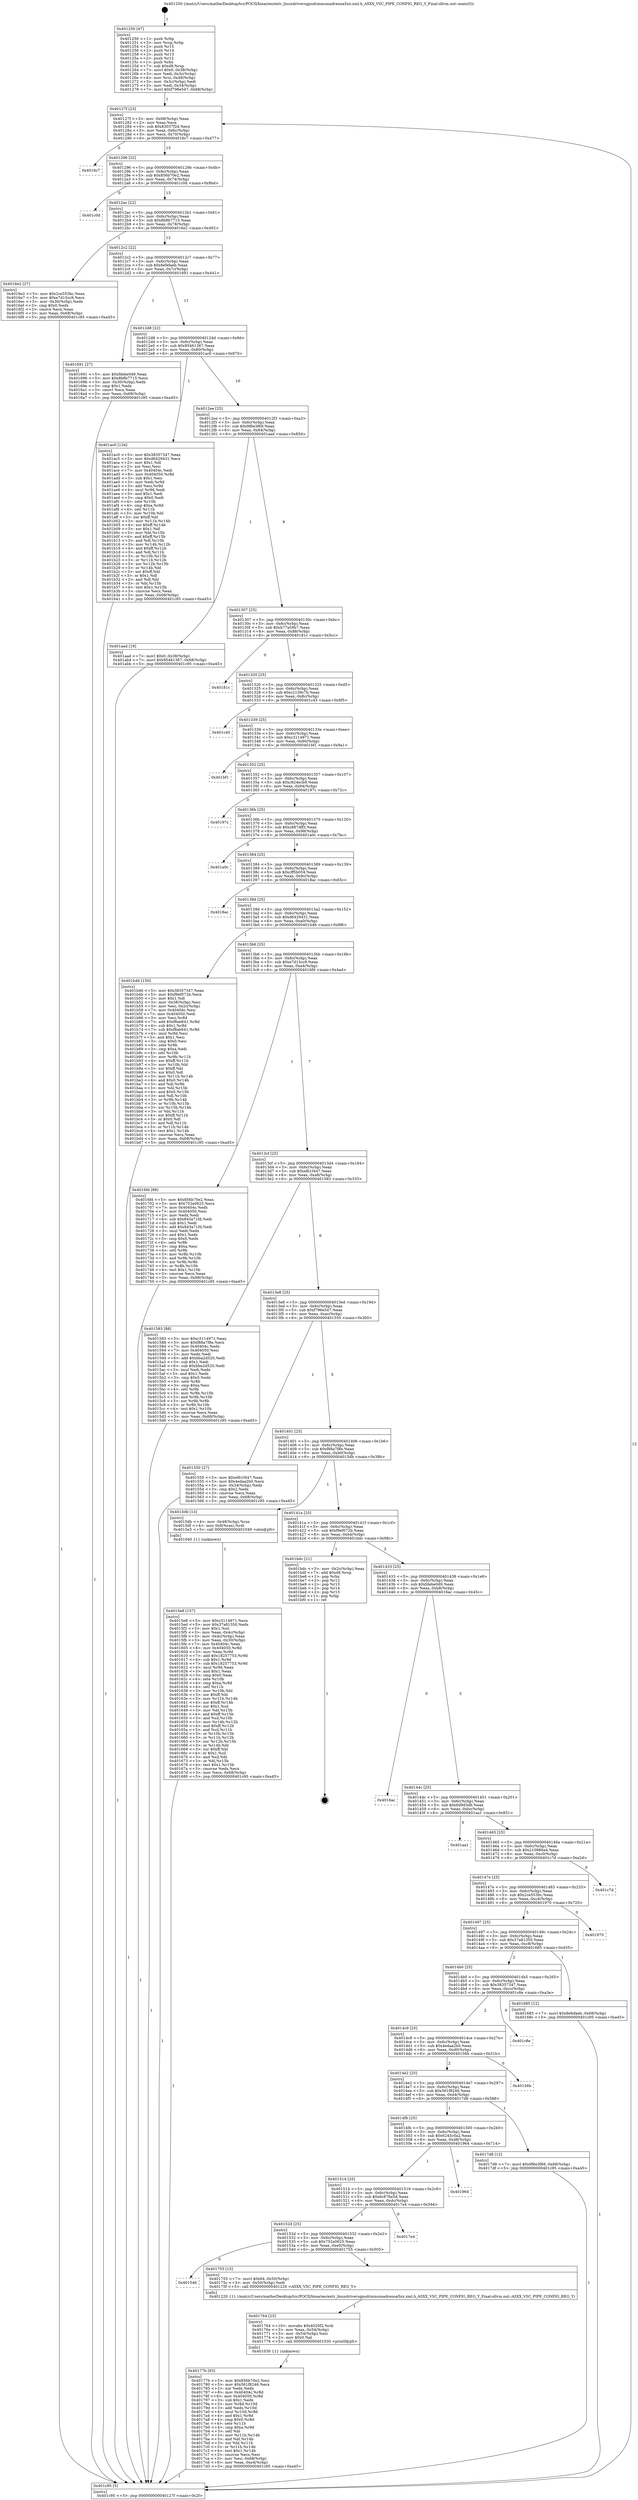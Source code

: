 digraph "0x401250" {
  label = "0x401250 (/mnt/c/Users/mathe/Desktop/tcc/POCII/binaries/extr_linuxdriversgpudrmmsmadrenoa5xx.xml.h_A5XX_VSC_PIPE_CONFIG_REG_Y_Final-ollvm.out::main(0))"
  labelloc = "t"
  node[shape=record]

  Entry [label="",width=0.3,height=0.3,shape=circle,fillcolor=black,style=filled]
  "0x40127f" [label="{
     0x40127f [23]\l
     | [instrs]\l
     &nbsp;&nbsp;0x40127f \<+3\>: mov -0x68(%rbp),%eax\l
     &nbsp;&nbsp;0x401282 \<+2\>: mov %eax,%ecx\l
     &nbsp;&nbsp;0x401284 \<+6\>: sub $0x83037f2d,%ecx\l
     &nbsp;&nbsp;0x40128a \<+3\>: mov %eax,-0x6c(%rbp)\l
     &nbsp;&nbsp;0x40128d \<+3\>: mov %ecx,-0x70(%rbp)\l
     &nbsp;&nbsp;0x401290 \<+6\>: je 00000000004016c7 \<main+0x477\>\l
  }"]
  "0x4016c7" [label="{
     0x4016c7\l
  }", style=dashed]
  "0x401296" [label="{
     0x401296 [22]\l
     | [instrs]\l
     &nbsp;&nbsp;0x401296 \<+5\>: jmp 000000000040129b \<main+0x4b\>\l
     &nbsp;&nbsp;0x40129b \<+3\>: mov -0x6c(%rbp),%eax\l
     &nbsp;&nbsp;0x40129e \<+5\>: sub $0x856b70e2,%eax\l
     &nbsp;&nbsp;0x4012a3 \<+3\>: mov %eax,-0x74(%rbp)\l
     &nbsp;&nbsp;0x4012a6 \<+6\>: je 0000000000401c0d \<main+0x9bd\>\l
  }"]
  Exit [label="",width=0.3,height=0.3,shape=circle,fillcolor=black,style=filled,peripheries=2]
  "0x401c0d" [label="{
     0x401c0d\l
  }", style=dashed]
  "0x4012ac" [label="{
     0x4012ac [22]\l
     | [instrs]\l
     &nbsp;&nbsp;0x4012ac \<+5\>: jmp 00000000004012b1 \<main+0x61\>\l
     &nbsp;&nbsp;0x4012b1 \<+3\>: mov -0x6c(%rbp),%eax\l
     &nbsp;&nbsp;0x4012b4 \<+5\>: sub $0x8b8b7715,%eax\l
     &nbsp;&nbsp;0x4012b9 \<+3\>: mov %eax,-0x78(%rbp)\l
     &nbsp;&nbsp;0x4012bc \<+6\>: je 00000000004016e2 \<main+0x492\>\l
  }"]
  "0x40177b" [label="{
     0x40177b [93]\l
     | [instrs]\l
     &nbsp;&nbsp;0x40177b \<+5\>: mov $0x856b70e2,%esi\l
     &nbsp;&nbsp;0x401780 \<+5\>: mov $0x561f8246,%ecx\l
     &nbsp;&nbsp;0x401785 \<+2\>: xor %edx,%edx\l
     &nbsp;&nbsp;0x401787 \<+8\>: mov 0x40404c,%r8d\l
     &nbsp;&nbsp;0x40178f \<+8\>: mov 0x404050,%r9d\l
     &nbsp;&nbsp;0x401797 \<+3\>: sub $0x1,%edx\l
     &nbsp;&nbsp;0x40179a \<+3\>: mov %r8d,%r10d\l
     &nbsp;&nbsp;0x40179d \<+3\>: add %edx,%r10d\l
     &nbsp;&nbsp;0x4017a0 \<+4\>: imul %r10d,%r8d\l
     &nbsp;&nbsp;0x4017a4 \<+4\>: and $0x1,%r8d\l
     &nbsp;&nbsp;0x4017a8 \<+4\>: cmp $0x0,%r8d\l
     &nbsp;&nbsp;0x4017ac \<+4\>: sete %r11b\l
     &nbsp;&nbsp;0x4017b0 \<+4\>: cmp $0xa,%r9d\l
     &nbsp;&nbsp;0x4017b4 \<+3\>: setl %bl\l
     &nbsp;&nbsp;0x4017b7 \<+3\>: mov %r11b,%r14b\l
     &nbsp;&nbsp;0x4017ba \<+3\>: and %bl,%r14b\l
     &nbsp;&nbsp;0x4017bd \<+3\>: xor %bl,%r11b\l
     &nbsp;&nbsp;0x4017c0 \<+3\>: or %r11b,%r14b\l
     &nbsp;&nbsp;0x4017c3 \<+4\>: test $0x1,%r14b\l
     &nbsp;&nbsp;0x4017c7 \<+3\>: cmovne %ecx,%esi\l
     &nbsp;&nbsp;0x4017ca \<+3\>: mov %esi,-0x68(%rbp)\l
     &nbsp;&nbsp;0x4017cd \<+6\>: mov %eax,-0xe4(%rbp)\l
     &nbsp;&nbsp;0x4017d3 \<+5\>: jmp 0000000000401c95 \<main+0xa45\>\l
  }"]
  "0x4016e2" [label="{
     0x4016e2 [27]\l
     | [instrs]\l
     &nbsp;&nbsp;0x4016e2 \<+5\>: mov $0x2ce553bc,%eax\l
     &nbsp;&nbsp;0x4016e7 \<+5\>: mov $0xe7d15cc9,%ecx\l
     &nbsp;&nbsp;0x4016ec \<+3\>: mov -0x30(%rbp),%edx\l
     &nbsp;&nbsp;0x4016ef \<+3\>: cmp $0x0,%edx\l
     &nbsp;&nbsp;0x4016f2 \<+3\>: cmove %ecx,%eax\l
     &nbsp;&nbsp;0x4016f5 \<+3\>: mov %eax,-0x68(%rbp)\l
     &nbsp;&nbsp;0x4016f8 \<+5\>: jmp 0000000000401c95 \<main+0xa45\>\l
  }"]
  "0x4012c2" [label="{
     0x4012c2 [22]\l
     | [instrs]\l
     &nbsp;&nbsp;0x4012c2 \<+5\>: jmp 00000000004012c7 \<main+0x77\>\l
     &nbsp;&nbsp;0x4012c7 \<+3\>: mov -0x6c(%rbp),%eax\l
     &nbsp;&nbsp;0x4012ca \<+5\>: sub $0x8efefaeb,%eax\l
     &nbsp;&nbsp;0x4012cf \<+3\>: mov %eax,-0x7c(%rbp)\l
     &nbsp;&nbsp;0x4012d2 \<+6\>: je 0000000000401691 \<main+0x441\>\l
  }"]
  "0x401764" [label="{
     0x401764 [23]\l
     | [instrs]\l
     &nbsp;&nbsp;0x401764 \<+10\>: movabs $0x4020f2,%rdi\l
     &nbsp;&nbsp;0x40176e \<+3\>: mov %eax,-0x54(%rbp)\l
     &nbsp;&nbsp;0x401771 \<+3\>: mov -0x54(%rbp),%esi\l
     &nbsp;&nbsp;0x401774 \<+2\>: mov $0x0,%al\l
     &nbsp;&nbsp;0x401776 \<+5\>: call 0000000000401030 \<printf@plt\>\l
     | [calls]\l
     &nbsp;&nbsp;0x401030 \{1\} (unknown)\l
  }"]
  "0x401691" [label="{
     0x401691 [27]\l
     | [instrs]\l
     &nbsp;&nbsp;0x401691 \<+5\>: mov $0xfdebe0d9,%eax\l
     &nbsp;&nbsp;0x401696 \<+5\>: mov $0x8b8b7715,%ecx\l
     &nbsp;&nbsp;0x40169b \<+3\>: mov -0x30(%rbp),%edx\l
     &nbsp;&nbsp;0x40169e \<+3\>: cmp $0x1,%edx\l
     &nbsp;&nbsp;0x4016a1 \<+3\>: cmovl %ecx,%eax\l
     &nbsp;&nbsp;0x4016a4 \<+3\>: mov %eax,-0x68(%rbp)\l
     &nbsp;&nbsp;0x4016a7 \<+5\>: jmp 0000000000401c95 \<main+0xa45\>\l
  }"]
  "0x4012d8" [label="{
     0x4012d8 [22]\l
     | [instrs]\l
     &nbsp;&nbsp;0x4012d8 \<+5\>: jmp 00000000004012dd \<main+0x8d\>\l
     &nbsp;&nbsp;0x4012dd \<+3\>: mov -0x6c(%rbp),%eax\l
     &nbsp;&nbsp;0x4012e0 \<+5\>: sub $0x95461367,%eax\l
     &nbsp;&nbsp;0x4012e5 \<+3\>: mov %eax,-0x80(%rbp)\l
     &nbsp;&nbsp;0x4012e8 \<+6\>: je 0000000000401ac0 \<main+0x870\>\l
  }"]
  "0x401546" [label="{
     0x401546\l
  }", style=dashed]
  "0x401ac0" [label="{
     0x401ac0 [134]\l
     | [instrs]\l
     &nbsp;&nbsp;0x401ac0 \<+5\>: mov $0x38357347,%eax\l
     &nbsp;&nbsp;0x401ac5 \<+5\>: mov $0xd6429431,%ecx\l
     &nbsp;&nbsp;0x401aca \<+2\>: mov $0x1,%dl\l
     &nbsp;&nbsp;0x401acc \<+2\>: xor %esi,%esi\l
     &nbsp;&nbsp;0x401ace \<+7\>: mov 0x40404c,%edi\l
     &nbsp;&nbsp;0x401ad5 \<+8\>: mov 0x404050,%r8d\l
     &nbsp;&nbsp;0x401add \<+3\>: sub $0x1,%esi\l
     &nbsp;&nbsp;0x401ae0 \<+3\>: mov %edi,%r9d\l
     &nbsp;&nbsp;0x401ae3 \<+3\>: add %esi,%r9d\l
     &nbsp;&nbsp;0x401ae6 \<+4\>: imul %r9d,%edi\l
     &nbsp;&nbsp;0x401aea \<+3\>: and $0x1,%edi\l
     &nbsp;&nbsp;0x401aed \<+3\>: cmp $0x0,%edi\l
     &nbsp;&nbsp;0x401af0 \<+4\>: sete %r10b\l
     &nbsp;&nbsp;0x401af4 \<+4\>: cmp $0xa,%r8d\l
     &nbsp;&nbsp;0x401af8 \<+4\>: setl %r11b\l
     &nbsp;&nbsp;0x401afc \<+3\>: mov %r10b,%bl\l
     &nbsp;&nbsp;0x401aff \<+3\>: xor $0xff,%bl\l
     &nbsp;&nbsp;0x401b02 \<+3\>: mov %r11b,%r14b\l
     &nbsp;&nbsp;0x401b05 \<+4\>: xor $0xff,%r14b\l
     &nbsp;&nbsp;0x401b09 \<+3\>: xor $0x1,%dl\l
     &nbsp;&nbsp;0x401b0c \<+3\>: mov %bl,%r15b\l
     &nbsp;&nbsp;0x401b0f \<+4\>: and $0xff,%r15b\l
     &nbsp;&nbsp;0x401b13 \<+3\>: and %dl,%r10b\l
     &nbsp;&nbsp;0x401b16 \<+3\>: mov %r14b,%r12b\l
     &nbsp;&nbsp;0x401b19 \<+4\>: and $0xff,%r12b\l
     &nbsp;&nbsp;0x401b1d \<+3\>: and %dl,%r11b\l
     &nbsp;&nbsp;0x401b20 \<+3\>: or %r10b,%r15b\l
     &nbsp;&nbsp;0x401b23 \<+3\>: or %r11b,%r12b\l
     &nbsp;&nbsp;0x401b26 \<+3\>: xor %r12b,%r15b\l
     &nbsp;&nbsp;0x401b29 \<+3\>: or %r14b,%bl\l
     &nbsp;&nbsp;0x401b2c \<+3\>: xor $0xff,%bl\l
     &nbsp;&nbsp;0x401b2f \<+3\>: or $0x1,%dl\l
     &nbsp;&nbsp;0x401b32 \<+2\>: and %dl,%bl\l
     &nbsp;&nbsp;0x401b34 \<+3\>: or %bl,%r15b\l
     &nbsp;&nbsp;0x401b37 \<+4\>: test $0x1,%r15b\l
     &nbsp;&nbsp;0x401b3b \<+3\>: cmovne %ecx,%eax\l
     &nbsp;&nbsp;0x401b3e \<+3\>: mov %eax,-0x68(%rbp)\l
     &nbsp;&nbsp;0x401b41 \<+5\>: jmp 0000000000401c95 \<main+0xa45\>\l
  }"]
  "0x4012ee" [label="{
     0x4012ee [25]\l
     | [instrs]\l
     &nbsp;&nbsp;0x4012ee \<+5\>: jmp 00000000004012f3 \<main+0xa3\>\l
     &nbsp;&nbsp;0x4012f3 \<+3\>: mov -0x6c(%rbp),%eax\l
     &nbsp;&nbsp;0x4012f6 \<+5\>: sub $0x9f6e3f69,%eax\l
     &nbsp;&nbsp;0x4012fb \<+6\>: mov %eax,-0x84(%rbp)\l
     &nbsp;&nbsp;0x401301 \<+6\>: je 0000000000401aad \<main+0x85d\>\l
  }"]
  "0x401755" [label="{
     0x401755 [15]\l
     | [instrs]\l
     &nbsp;&nbsp;0x401755 \<+7\>: movl $0x64,-0x50(%rbp)\l
     &nbsp;&nbsp;0x40175c \<+3\>: mov -0x50(%rbp),%edi\l
     &nbsp;&nbsp;0x40175f \<+5\>: call 0000000000401220 \<A5XX_VSC_PIPE_CONFIG_REG_Y\>\l
     | [calls]\l
     &nbsp;&nbsp;0x401220 \{1\} (/mnt/c/Users/mathe/Desktop/tcc/POCII/binaries/extr_linuxdriversgpudrmmsmadrenoa5xx.xml.h_A5XX_VSC_PIPE_CONFIG_REG_Y_Final-ollvm.out::A5XX_VSC_PIPE_CONFIG_REG_Y)\l
  }"]
  "0x401aad" [label="{
     0x401aad [19]\l
     | [instrs]\l
     &nbsp;&nbsp;0x401aad \<+7\>: movl $0x0,-0x38(%rbp)\l
     &nbsp;&nbsp;0x401ab4 \<+7\>: movl $0x95461367,-0x68(%rbp)\l
     &nbsp;&nbsp;0x401abb \<+5\>: jmp 0000000000401c95 \<main+0xa45\>\l
  }"]
  "0x401307" [label="{
     0x401307 [25]\l
     | [instrs]\l
     &nbsp;&nbsp;0x401307 \<+5\>: jmp 000000000040130c \<main+0xbc\>\l
     &nbsp;&nbsp;0x40130c \<+3\>: mov -0x6c(%rbp),%eax\l
     &nbsp;&nbsp;0x40130f \<+5\>: sub $0xb77a59b7,%eax\l
     &nbsp;&nbsp;0x401314 \<+6\>: mov %eax,-0x88(%rbp)\l
     &nbsp;&nbsp;0x40131a \<+6\>: je 000000000040181c \<main+0x5cc\>\l
  }"]
  "0x40152d" [label="{
     0x40152d [25]\l
     | [instrs]\l
     &nbsp;&nbsp;0x40152d \<+5\>: jmp 0000000000401532 \<main+0x2e2\>\l
     &nbsp;&nbsp;0x401532 \<+3\>: mov -0x6c(%rbp),%eax\l
     &nbsp;&nbsp;0x401535 \<+5\>: sub $0x752a0625,%eax\l
     &nbsp;&nbsp;0x40153a \<+6\>: mov %eax,-0xe0(%rbp)\l
     &nbsp;&nbsp;0x401540 \<+6\>: je 0000000000401755 \<main+0x505\>\l
  }"]
  "0x40181c" [label="{
     0x40181c\l
  }", style=dashed]
  "0x401320" [label="{
     0x401320 [25]\l
     | [instrs]\l
     &nbsp;&nbsp;0x401320 \<+5\>: jmp 0000000000401325 \<main+0xd5\>\l
     &nbsp;&nbsp;0x401325 \<+3\>: mov -0x6c(%rbp),%eax\l
     &nbsp;&nbsp;0x401328 \<+5\>: sub $0xc2139c7b,%eax\l
     &nbsp;&nbsp;0x40132d \<+6\>: mov %eax,-0x8c(%rbp)\l
     &nbsp;&nbsp;0x401333 \<+6\>: je 0000000000401c45 \<main+0x9f5\>\l
  }"]
  "0x4017e4" [label="{
     0x4017e4\l
  }", style=dashed]
  "0x401c45" [label="{
     0x401c45\l
  }", style=dashed]
  "0x401339" [label="{
     0x401339 [25]\l
     | [instrs]\l
     &nbsp;&nbsp;0x401339 \<+5\>: jmp 000000000040133e \<main+0xee\>\l
     &nbsp;&nbsp;0x40133e \<+3\>: mov -0x6c(%rbp),%eax\l
     &nbsp;&nbsp;0x401341 \<+5\>: sub $0xc3114971,%eax\l
     &nbsp;&nbsp;0x401346 \<+6\>: mov %eax,-0x90(%rbp)\l
     &nbsp;&nbsp;0x40134c \<+6\>: je 0000000000401bf1 \<main+0x9a1\>\l
  }"]
  "0x401514" [label="{
     0x401514 [25]\l
     | [instrs]\l
     &nbsp;&nbsp;0x401514 \<+5\>: jmp 0000000000401519 \<main+0x2c9\>\l
     &nbsp;&nbsp;0x401519 \<+3\>: mov -0x6c(%rbp),%eax\l
     &nbsp;&nbsp;0x40151c \<+5\>: sub $0x6c876e5d,%eax\l
     &nbsp;&nbsp;0x401521 \<+6\>: mov %eax,-0xdc(%rbp)\l
     &nbsp;&nbsp;0x401527 \<+6\>: je 00000000004017e4 \<main+0x594\>\l
  }"]
  "0x401bf1" [label="{
     0x401bf1\l
  }", style=dashed]
  "0x401352" [label="{
     0x401352 [25]\l
     | [instrs]\l
     &nbsp;&nbsp;0x401352 \<+5\>: jmp 0000000000401357 \<main+0x107\>\l
     &nbsp;&nbsp;0x401357 \<+3\>: mov -0x6c(%rbp),%eax\l
     &nbsp;&nbsp;0x40135a \<+5\>: sub $0xc824ecb9,%eax\l
     &nbsp;&nbsp;0x40135f \<+6\>: mov %eax,-0x94(%rbp)\l
     &nbsp;&nbsp;0x401365 \<+6\>: je 000000000040197c \<main+0x72c\>\l
  }"]
  "0x401964" [label="{
     0x401964\l
  }", style=dashed]
  "0x40197c" [label="{
     0x40197c\l
  }", style=dashed]
  "0x40136b" [label="{
     0x40136b [25]\l
     | [instrs]\l
     &nbsp;&nbsp;0x40136b \<+5\>: jmp 0000000000401370 \<main+0x120\>\l
     &nbsp;&nbsp;0x401370 \<+3\>: mov -0x6c(%rbp),%eax\l
     &nbsp;&nbsp;0x401373 \<+5\>: sub $0xc887dff3,%eax\l
     &nbsp;&nbsp;0x401378 \<+6\>: mov %eax,-0x98(%rbp)\l
     &nbsp;&nbsp;0x40137e \<+6\>: je 0000000000401a0c \<main+0x7bc\>\l
  }"]
  "0x4014fb" [label="{
     0x4014fb [25]\l
     | [instrs]\l
     &nbsp;&nbsp;0x4014fb \<+5\>: jmp 0000000000401500 \<main+0x2b0\>\l
     &nbsp;&nbsp;0x401500 \<+3\>: mov -0x6c(%rbp),%eax\l
     &nbsp;&nbsp;0x401503 \<+5\>: sub $0x6245c0a2,%eax\l
     &nbsp;&nbsp;0x401508 \<+6\>: mov %eax,-0xd8(%rbp)\l
     &nbsp;&nbsp;0x40150e \<+6\>: je 0000000000401964 \<main+0x714\>\l
  }"]
  "0x401a0c" [label="{
     0x401a0c\l
  }", style=dashed]
  "0x401384" [label="{
     0x401384 [25]\l
     | [instrs]\l
     &nbsp;&nbsp;0x401384 \<+5\>: jmp 0000000000401389 \<main+0x139\>\l
     &nbsp;&nbsp;0x401389 \<+3\>: mov -0x6c(%rbp),%eax\l
     &nbsp;&nbsp;0x40138c \<+5\>: sub $0xcff5b054,%eax\l
     &nbsp;&nbsp;0x401391 \<+6\>: mov %eax,-0x9c(%rbp)\l
     &nbsp;&nbsp;0x401397 \<+6\>: je 00000000004018ac \<main+0x65c\>\l
  }"]
  "0x4017d8" [label="{
     0x4017d8 [12]\l
     | [instrs]\l
     &nbsp;&nbsp;0x4017d8 \<+7\>: movl $0x9f6e3f69,-0x68(%rbp)\l
     &nbsp;&nbsp;0x4017df \<+5\>: jmp 0000000000401c95 \<main+0xa45\>\l
  }"]
  "0x4018ac" [label="{
     0x4018ac\l
  }", style=dashed]
  "0x40139d" [label="{
     0x40139d [25]\l
     | [instrs]\l
     &nbsp;&nbsp;0x40139d \<+5\>: jmp 00000000004013a2 \<main+0x152\>\l
     &nbsp;&nbsp;0x4013a2 \<+3\>: mov -0x6c(%rbp),%eax\l
     &nbsp;&nbsp;0x4013a5 \<+5\>: sub $0xd6429431,%eax\l
     &nbsp;&nbsp;0x4013aa \<+6\>: mov %eax,-0xa0(%rbp)\l
     &nbsp;&nbsp;0x4013b0 \<+6\>: je 0000000000401b46 \<main+0x8f6\>\l
  }"]
  "0x4014e2" [label="{
     0x4014e2 [25]\l
     | [instrs]\l
     &nbsp;&nbsp;0x4014e2 \<+5\>: jmp 00000000004014e7 \<main+0x297\>\l
     &nbsp;&nbsp;0x4014e7 \<+3\>: mov -0x6c(%rbp),%eax\l
     &nbsp;&nbsp;0x4014ea \<+5\>: sub $0x561f8246,%eax\l
     &nbsp;&nbsp;0x4014ef \<+6\>: mov %eax,-0xd4(%rbp)\l
     &nbsp;&nbsp;0x4014f5 \<+6\>: je 00000000004017d8 \<main+0x588\>\l
  }"]
  "0x401b46" [label="{
     0x401b46 [150]\l
     | [instrs]\l
     &nbsp;&nbsp;0x401b46 \<+5\>: mov $0x38357347,%eax\l
     &nbsp;&nbsp;0x401b4b \<+5\>: mov $0xf9ef072b,%ecx\l
     &nbsp;&nbsp;0x401b50 \<+2\>: mov $0x1,%dl\l
     &nbsp;&nbsp;0x401b52 \<+3\>: mov -0x38(%rbp),%esi\l
     &nbsp;&nbsp;0x401b55 \<+3\>: mov %esi,-0x2c(%rbp)\l
     &nbsp;&nbsp;0x401b58 \<+7\>: mov 0x40404c,%esi\l
     &nbsp;&nbsp;0x401b5f \<+7\>: mov 0x404050,%edi\l
     &nbsp;&nbsp;0x401b66 \<+3\>: mov %esi,%r8d\l
     &nbsp;&nbsp;0x401b69 \<+7\>: add $0xf8ab641,%r8d\l
     &nbsp;&nbsp;0x401b70 \<+4\>: sub $0x1,%r8d\l
     &nbsp;&nbsp;0x401b74 \<+7\>: sub $0xf8ab641,%r8d\l
     &nbsp;&nbsp;0x401b7b \<+4\>: imul %r8d,%esi\l
     &nbsp;&nbsp;0x401b7f \<+3\>: and $0x1,%esi\l
     &nbsp;&nbsp;0x401b82 \<+3\>: cmp $0x0,%esi\l
     &nbsp;&nbsp;0x401b85 \<+4\>: sete %r9b\l
     &nbsp;&nbsp;0x401b89 \<+3\>: cmp $0xa,%edi\l
     &nbsp;&nbsp;0x401b8c \<+4\>: setl %r10b\l
     &nbsp;&nbsp;0x401b90 \<+3\>: mov %r9b,%r11b\l
     &nbsp;&nbsp;0x401b93 \<+4\>: xor $0xff,%r11b\l
     &nbsp;&nbsp;0x401b97 \<+3\>: mov %r10b,%bl\l
     &nbsp;&nbsp;0x401b9a \<+3\>: xor $0xff,%bl\l
     &nbsp;&nbsp;0x401b9d \<+3\>: xor $0x0,%dl\l
     &nbsp;&nbsp;0x401ba0 \<+3\>: mov %r11b,%r14b\l
     &nbsp;&nbsp;0x401ba3 \<+4\>: and $0x0,%r14b\l
     &nbsp;&nbsp;0x401ba7 \<+3\>: and %dl,%r9b\l
     &nbsp;&nbsp;0x401baa \<+3\>: mov %bl,%r15b\l
     &nbsp;&nbsp;0x401bad \<+4\>: and $0x0,%r15b\l
     &nbsp;&nbsp;0x401bb1 \<+3\>: and %dl,%r10b\l
     &nbsp;&nbsp;0x401bb4 \<+3\>: or %r9b,%r14b\l
     &nbsp;&nbsp;0x401bb7 \<+3\>: or %r10b,%r15b\l
     &nbsp;&nbsp;0x401bba \<+3\>: xor %r15b,%r14b\l
     &nbsp;&nbsp;0x401bbd \<+3\>: or %bl,%r11b\l
     &nbsp;&nbsp;0x401bc0 \<+4\>: xor $0xff,%r11b\l
     &nbsp;&nbsp;0x401bc4 \<+3\>: or $0x0,%dl\l
     &nbsp;&nbsp;0x401bc7 \<+3\>: and %dl,%r11b\l
     &nbsp;&nbsp;0x401bca \<+3\>: or %r11b,%r14b\l
     &nbsp;&nbsp;0x401bcd \<+4\>: test $0x1,%r14b\l
     &nbsp;&nbsp;0x401bd1 \<+3\>: cmovne %ecx,%eax\l
     &nbsp;&nbsp;0x401bd4 \<+3\>: mov %eax,-0x68(%rbp)\l
     &nbsp;&nbsp;0x401bd7 \<+5\>: jmp 0000000000401c95 \<main+0xa45\>\l
  }"]
  "0x4013b6" [label="{
     0x4013b6 [25]\l
     | [instrs]\l
     &nbsp;&nbsp;0x4013b6 \<+5\>: jmp 00000000004013bb \<main+0x16b\>\l
     &nbsp;&nbsp;0x4013bb \<+3\>: mov -0x6c(%rbp),%eax\l
     &nbsp;&nbsp;0x4013be \<+5\>: sub $0xe7d15cc9,%eax\l
     &nbsp;&nbsp;0x4013c3 \<+6\>: mov %eax,-0xa4(%rbp)\l
     &nbsp;&nbsp;0x4013c9 \<+6\>: je 00000000004016fd \<main+0x4ad\>\l
  }"]
  "0x40156b" [label="{
     0x40156b\l
  }", style=dashed]
  "0x4016fd" [label="{
     0x4016fd [88]\l
     | [instrs]\l
     &nbsp;&nbsp;0x4016fd \<+5\>: mov $0x856b70e2,%eax\l
     &nbsp;&nbsp;0x401702 \<+5\>: mov $0x752a0625,%ecx\l
     &nbsp;&nbsp;0x401707 \<+7\>: mov 0x40404c,%edx\l
     &nbsp;&nbsp;0x40170e \<+7\>: mov 0x404050,%esi\l
     &nbsp;&nbsp;0x401715 \<+2\>: mov %edx,%edi\l
     &nbsp;&nbsp;0x401717 \<+6\>: sub $0x843a71fd,%edi\l
     &nbsp;&nbsp;0x40171d \<+3\>: sub $0x1,%edi\l
     &nbsp;&nbsp;0x401720 \<+6\>: add $0x843a71fd,%edi\l
     &nbsp;&nbsp;0x401726 \<+3\>: imul %edi,%edx\l
     &nbsp;&nbsp;0x401729 \<+3\>: and $0x1,%edx\l
     &nbsp;&nbsp;0x40172c \<+3\>: cmp $0x0,%edx\l
     &nbsp;&nbsp;0x40172f \<+4\>: sete %r8b\l
     &nbsp;&nbsp;0x401733 \<+3\>: cmp $0xa,%esi\l
     &nbsp;&nbsp;0x401736 \<+4\>: setl %r9b\l
     &nbsp;&nbsp;0x40173a \<+3\>: mov %r8b,%r10b\l
     &nbsp;&nbsp;0x40173d \<+3\>: and %r9b,%r10b\l
     &nbsp;&nbsp;0x401740 \<+3\>: xor %r9b,%r8b\l
     &nbsp;&nbsp;0x401743 \<+3\>: or %r8b,%r10b\l
     &nbsp;&nbsp;0x401746 \<+4\>: test $0x1,%r10b\l
     &nbsp;&nbsp;0x40174a \<+3\>: cmovne %ecx,%eax\l
     &nbsp;&nbsp;0x40174d \<+3\>: mov %eax,-0x68(%rbp)\l
     &nbsp;&nbsp;0x401750 \<+5\>: jmp 0000000000401c95 \<main+0xa45\>\l
  }"]
  "0x4013cf" [label="{
     0x4013cf [25]\l
     | [instrs]\l
     &nbsp;&nbsp;0x4013cf \<+5\>: jmp 00000000004013d4 \<main+0x184\>\l
     &nbsp;&nbsp;0x4013d4 \<+3\>: mov -0x6c(%rbp),%eax\l
     &nbsp;&nbsp;0x4013d7 \<+5\>: sub $0xefb1f447,%eax\l
     &nbsp;&nbsp;0x4013dc \<+6\>: mov %eax,-0xa8(%rbp)\l
     &nbsp;&nbsp;0x4013e2 \<+6\>: je 0000000000401583 \<main+0x333\>\l
  }"]
  "0x4014c9" [label="{
     0x4014c9 [25]\l
     | [instrs]\l
     &nbsp;&nbsp;0x4014c9 \<+5\>: jmp 00000000004014ce \<main+0x27e\>\l
     &nbsp;&nbsp;0x4014ce \<+3\>: mov -0x6c(%rbp),%eax\l
     &nbsp;&nbsp;0x4014d1 \<+5\>: sub $0x4edaa2b0,%eax\l
     &nbsp;&nbsp;0x4014d6 \<+6\>: mov %eax,-0xd0(%rbp)\l
     &nbsp;&nbsp;0x4014dc \<+6\>: je 000000000040156b \<main+0x31b\>\l
  }"]
  "0x401583" [label="{
     0x401583 [88]\l
     | [instrs]\l
     &nbsp;&nbsp;0x401583 \<+5\>: mov $0xc3114971,%eax\l
     &nbsp;&nbsp;0x401588 \<+5\>: mov $0xf88a7f8e,%ecx\l
     &nbsp;&nbsp;0x40158d \<+7\>: mov 0x40404c,%edx\l
     &nbsp;&nbsp;0x401594 \<+7\>: mov 0x404050,%esi\l
     &nbsp;&nbsp;0x40159b \<+2\>: mov %edx,%edi\l
     &nbsp;&nbsp;0x40159d \<+6\>: add $0xbba2d520,%edi\l
     &nbsp;&nbsp;0x4015a3 \<+3\>: sub $0x1,%edi\l
     &nbsp;&nbsp;0x4015a6 \<+6\>: sub $0xbba2d520,%edi\l
     &nbsp;&nbsp;0x4015ac \<+3\>: imul %edi,%edx\l
     &nbsp;&nbsp;0x4015af \<+3\>: and $0x1,%edx\l
     &nbsp;&nbsp;0x4015b2 \<+3\>: cmp $0x0,%edx\l
     &nbsp;&nbsp;0x4015b5 \<+4\>: sete %r8b\l
     &nbsp;&nbsp;0x4015b9 \<+3\>: cmp $0xa,%esi\l
     &nbsp;&nbsp;0x4015bc \<+4\>: setl %r9b\l
     &nbsp;&nbsp;0x4015c0 \<+3\>: mov %r8b,%r10b\l
     &nbsp;&nbsp;0x4015c3 \<+3\>: and %r9b,%r10b\l
     &nbsp;&nbsp;0x4015c6 \<+3\>: xor %r9b,%r8b\l
     &nbsp;&nbsp;0x4015c9 \<+3\>: or %r8b,%r10b\l
     &nbsp;&nbsp;0x4015cc \<+4\>: test $0x1,%r10b\l
     &nbsp;&nbsp;0x4015d0 \<+3\>: cmovne %ecx,%eax\l
     &nbsp;&nbsp;0x4015d3 \<+3\>: mov %eax,-0x68(%rbp)\l
     &nbsp;&nbsp;0x4015d6 \<+5\>: jmp 0000000000401c95 \<main+0xa45\>\l
  }"]
  "0x4013e8" [label="{
     0x4013e8 [25]\l
     | [instrs]\l
     &nbsp;&nbsp;0x4013e8 \<+5\>: jmp 00000000004013ed \<main+0x19d\>\l
     &nbsp;&nbsp;0x4013ed \<+3\>: mov -0x6c(%rbp),%eax\l
     &nbsp;&nbsp;0x4013f0 \<+5\>: sub $0xf796e547,%eax\l
     &nbsp;&nbsp;0x4013f5 \<+6\>: mov %eax,-0xac(%rbp)\l
     &nbsp;&nbsp;0x4013fb \<+6\>: je 0000000000401550 \<main+0x300\>\l
  }"]
  "0x401c8e" [label="{
     0x401c8e\l
  }", style=dashed]
  "0x401550" [label="{
     0x401550 [27]\l
     | [instrs]\l
     &nbsp;&nbsp;0x401550 \<+5\>: mov $0xefb1f447,%eax\l
     &nbsp;&nbsp;0x401555 \<+5\>: mov $0x4edaa2b0,%ecx\l
     &nbsp;&nbsp;0x40155a \<+3\>: mov -0x34(%rbp),%edx\l
     &nbsp;&nbsp;0x40155d \<+3\>: cmp $0x2,%edx\l
     &nbsp;&nbsp;0x401560 \<+3\>: cmovne %ecx,%eax\l
     &nbsp;&nbsp;0x401563 \<+3\>: mov %eax,-0x68(%rbp)\l
     &nbsp;&nbsp;0x401566 \<+5\>: jmp 0000000000401c95 \<main+0xa45\>\l
  }"]
  "0x401401" [label="{
     0x401401 [25]\l
     | [instrs]\l
     &nbsp;&nbsp;0x401401 \<+5\>: jmp 0000000000401406 \<main+0x1b6\>\l
     &nbsp;&nbsp;0x401406 \<+3\>: mov -0x6c(%rbp),%eax\l
     &nbsp;&nbsp;0x401409 \<+5\>: sub $0xf88a7f8e,%eax\l
     &nbsp;&nbsp;0x40140e \<+6\>: mov %eax,-0xb0(%rbp)\l
     &nbsp;&nbsp;0x401414 \<+6\>: je 00000000004015db \<main+0x38b\>\l
  }"]
  "0x401c95" [label="{
     0x401c95 [5]\l
     | [instrs]\l
     &nbsp;&nbsp;0x401c95 \<+5\>: jmp 000000000040127f \<main+0x2f\>\l
  }"]
  "0x401250" [label="{
     0x401250 [47]\l
     | [instrs]\l
     &nbsp;&nbsp;0x401250 \<+1\>: push %rbp\l
     &nbsp;&nbsp;0x401251 \<+3\>: mov %rsp,%rbp\l
     &nbsp;&nbsp;0x401254 \<+2\>: push %r15\l
     &nbsp;&nbsp;0x401256 \<+2\>: push %r14\l
     &nbsp;&nbsp;0x401258 \<+2\>: push %r13\l
     &nbsp;&nbsp;0x40125a \<+2\>: push %r12\l
     &nbsp;&nbsp;0x40125c \<+1\>: push %rbx\l
     &nbsp;&nbsp;0x40125d \<+7\>: sub $0xd8,%rsp\l
     &nbsp;&nbsp;0x401264 \<+7\>: movl $0x0,-0x38(%rbp)\l
     &nbsp;&nbsp;0x40126b \<+3\>: mov %edi,-0x3c(%rbp)\l
     &nbsp;&nbsp;0x40126e \<+4\>: mov %rsi,-0x48(%rbp)\l
     &nbsp;&nbsp;0x401272 \<+3\>: mov -0x3c(%rbp),%edi\l
     &nbsp;&nbsp;0x401275 \<+3\>: mov %edi,-0x34(%rbp)\l
     &nbsp;&nbsp;0x401278 \<+7\>: movl $0xf796e547,-0x68(%rbp)\l
  }"]
  "0x4014b0" [label="{
     0x4014b0 [25]\l
     | [instrs]\l
     &nbsp;&nbsp;0x4014b0 \<+5\>: jmp 00000000004014b5 \<main+0x265\>\l
     &nbsp;&nbsp;0x4014b5 \<+3\>: mov -0x6c(%rbp),%eax\l
     &nbsp;&nbsp;0x4014b8 \<+5\>: sub $0x38357347,%eax\l
     &nbsp;&nbsp;0x4014bd \<+6\>: mov %eax,-0xcc(%rbp)\l
     &nbsp;&nbsp;0x4014c3 \<+6\>: je 0000000000401c8e \<main+0xa3e\>\l
  }"]
  "0x4015db" [label="{
     0x4015db [13]\l
     | [instrs]\l
     &nbsp;&nbsp;0x4015db \<+4\>: mov -0x48(%rbp),%rax\l
     &nbsp;&nbsp;0x4015df \<+4\>: mov 0x8(%rax),%rdi\l
     &nbsp;&nbsp;0x4015e3 \<+5\>: call 0000000000401040 \<atoi@plt\>\l
     | [calls]\l
     &nbsp;&nbsp;0x401040 \{1\} (unknown)\l
  }"]
  "0x40141a" [label="{
     0x40141a [25]\l
     | [instrs]\l
     &nbsp;&nbsp;0x40141a \<+5\>: jmp 000000000040141f \<main+0x1cf\>\l
     &nbsp;&nbsp;0x40141f \<+3\>: mov -0x6c(%rbp),%eax\l
     &nbsp;&nbsp;0x401422 \<+5\>: sub $0xf9ef072b,%eax\l
     &nbsp;&nbsp;0x401427 \<+6\>: mov %eax,-0xb4(%rbp)\l
     &nbsp;&nbsp;0x40142d \<+6\>: je 0000000000401bdc \<main+0x98c\>\l
  }"]
  "0x4015e8" [label="{
     0x4015e8 [157]\l
     | [instrs]\l
     &nbsp;&nbsp;0x4015e8 \<+5\>: mov $0xc3114971,%ecx\l
     &nbsp;&nbsp;0x4015ed \<+5\>: mov $0x37a81350,%edx\l
     &nbsp;&nbsp;0x4015f2 \<+3\>: mov $0x1,%sil\l
     &nbsp;&nbsp;0x4015f5 \<+3\>: mov %eax,-0x4c(%rbp)\l
     &nbsp;&nbsp;0x4015f8 \<+3\>: mov -0x4c(%rbp),%eax\l
     &nbsp;&nbsp;0x4015fb \<+3\>: mov %eax,-0x30(%rbp)\l
     &nbsp;&nbsp;0x4015fe \<+7\>: mov 0x40404c,%eax\l
     &nbsp;&nbsp;0x401605 \<+8\>: mov 0x404050,%r8d\l
     &nbsp;&nbsp;0x40160d \<+3\>: mov %eax,%r9d\l
     &nbsp;&nbsp;0x401610 \<+7\>: add $0x18257753,%r9d\l
     &nbsp;&nbsp;0x401617 \<+4\>: sub $0x1,%r9d\l
     &nbsp;&nbsp;0x40161b \<+7\>: sub $0x18257753,%r9d\l
     &nbsp;&nbsp;0x401622 \<+4\>: imul %r9d,%eax\l
     &nbsp;&nbsp;0x401626 \<+3\>: and $0x1,%eax\l
     &nbsp;&nbsp;0x401629 \<+3\>: cmp $0x0,%eax\l
     &nbsp;&nbsp;0x40162c \<+4\>: sete %r10b\l
     &nbsp;&nbsp;0x401630 \<+4\>: cmp $0xa,%r8d\l
     &nbsp;&nbsp;0x401634 \<+4\>: setl %r11b\l
     &nbsp;&nbsp;0x401638 \<+3\>: mov %r10b,%bl\l
     &nbsp;&nbsp;0x40163b \<+3\>: xor $0xff,%bl\l
     &nbsp;&nbsp;0x40163e \<+3\>: mov %r11b,%r14b\l
     &nbsp;&nbsp;0x401641 \<+4\>: xor $0xff,%r14b\l
     &nbsp;&nbsp;0x401645 \<+4\>: xor $0x1,%sil\l
     &nbsp;&nbsp;0x401649 \<+3\>: mov %bl,%r15b\l
     &nbsp;&nbsp;0x40164c \<+4\>: and $0xff,%r15b\l
     &nbsp;&nbsp;0x401650 \<+3\>: and %sil,%r10b\l
     &nbsp;&nbsp;0x401653 \<+3\>: mov %r14b,%r12b\l
     &nbsp;&nbsp;0x401656 \<+4\>: and $0xff,%r12b\l
     &nbsp;&nbsp;0x40165a \<+3\>: and %sil,%r11b\l
     &nbsp;&nbsp;0x40165d \<+3\>: or %r10b,%r15b\l
     &nbsp;&nbsp;0x401660 \<+3\>: or %r11b,%r12b\l
     &nbsp;&nbsp;0x401663 \<+3\>: xor %r12b,%r15b\l
     &nbsp;&nbsp;0x401666 \<+3\>: or %r14b,%bl\l
     &nbsp;&nbsp;0x401669 \<+3\>: xor $0xff,%bl\l
     &nbsp;&nbsp;0x40166c \<+4\>: or $0x1,%sil\l
     &nbsp;&nbsp;0x401670 \<+3\>: and %sil,%bl\l
     &nbsp;&nbsp;0x401673 \<+3\>: or %bl,%r15b\l
     &nbsp;&nbsp;0x401676 \<+4\>: test $0x1,%r15b\l
     &nbsp;&nbsp;0x40167a \<+3\>: cmovne %edx,%ecx\l
     &nbsp;&nbsp;0x40167d \<+3\>: mov %ecx,-0x68(%rbp)\l
     &nbsp;&nbsp;0x401680 \<+5\>: jmp 0000000000401c95 \<main+0xa45\>\l
  }"]
  "0x401685" [label="{
     0x401685 [12]\l
     | [instrs]\l
     &nbsp;&nbsp;0x401685 \<+7\>: movl $0x8efefaeb,-0x68(%rbp)\l
     &nbsp;&nbsp;0x40168c \<+5\>: jmp 0000000000401c95 \<main+0xa45\>\l
  }"]
  "0x401bdc" [label="{
     0x401bdc [21]\l
     | [instrs]\l
     &nbsp;&nbsp;0x401bdc \<+3\>: mov -0x2c(%rbp),%eax\l
     &nbsp;&nbsp;0x401bdf \<+7\>: add $0xd8,%rsp\l
     &nbsp;&nbsp;0x401be6 \<+1\>: pop %rbx\l
     &nbsp;&nbsp;0x401be7 \<+2\>: pop %r12\l
     &nbsp;&nbsp;0x401be9 \<+2\>: pop %r13\l
     &nbsp;&nbsp;0x401beb \<+2\>: pop %r14\l
     &nbsp;&nbsp;0x401bed \<+2\>: pop %r15\l
     &nbsp;&nbsp;0x401bef \<+1\>: pop %rbp\l
     &nbsp;&nbsp;0x401bf0 \<+1\>: ret\l
  }"]
  "0x401433" [label="{
     0x401433 [25]\l
     | [instrs]\l
     &nbsp;&nbsp;0x401433 \<+5\>: jmp 0000000000401438 \<main+0x1e8\>\l
     &nbsp;&nbsp;0x401438 \<+3\>: mov -0x6c(%rbp),%eax\l
     &nbsp;&nbsp;0x40143b \<+5\>: sub $0xfdebe0d9,%eax\l
     &nbsp;&nbsp;0x401440 \<+6\>: mov %eax,-0xb8(%rbp)\l
     &nbsp;&nbsp;0x401446 \<+6\>: je 00000000004016ac \<main+0x45c\>\l
  }"]
  "0x401497" [label="{
     0x401497 [25]\l
     | [instrs]\l
     &nbsp;&nbsp;0x401497 \<+5\>: jmp 000000000040149c \<main+0x24c\>\l
     &nbsp;&nbsp;0x40149c \<+3\>: mov -0x6c(%rbp),%eax\l
     &nbsp;&nbsp;0x40149f \<+5\>: sub $0x37a81350,%eax\l
     &nbsp;&nbsp;0x4014a4 \<+6\>: mov %eax,-0xc8(%rbp)\l
     &nbsp;&nbsp;0x4014aa \<+6\>: je 0000000000401685 \<main+0x435\>\l
  }"]
  "0x4016ac" [label="{
     0x4016ac\l
  }", style=dashed]
  "0x40144c" [label="{
     0x40144c [25]\l
     | [instrs]\l
     &nbsp;&nbsp;0x40144c \<+5\>: jmp 0000000000401451 \<main+0x201\>\l
     &nbsp;&nbsp;0x401451 \<+3\>: mov -0x6c(%rbp),%eax\l
     &nbsp;&nbsp;0x401454 \<+5\>: sub $0x6d9d3d6,%eax\l
     &nbsp;&nbsp;0x401459 \<+6\>: mov %eax,-0xbc(%rbp)\l
     &nbsp;&nbsp;0x40145f \<+6\>: je 0000000000401aa1 \<main+0x851\>\l
  }"]
  "0x401970" [label="{
     0x401970\l
  }", style=dashed]
  "0x401aa1" [label="{
     0x401aa1\l
  }", style=dashed]
  "0x401465" [label="{
     0x401465 [25]\l
     | [instrs]\l
     &nbsp;&nbsp;0x401465 \<+5\>: jmp 000000000040146a \<main+0x21a\>\l
     &nbsp;&nbsp;0x40146a \<+3\>: mov -0x6c(%rbp),%eax\l
     &nbsp;&nbsp;0x40146d \<+5\>: sub $0x210986a4,%eax\l
     &nbsp;&nbsp;0x401472 \<+6\>: mov %eax,-0xc0(%rbp)\l
     &nbsp;&nbsp;0x401478 \<+6\>: je 0000000000401c7d \<main+0xa2d\>\l
  }"]
  "0x40147e" [label="{
     0x40147e [25]\l
     | [instrs]\l
     &nbsp;&nbsp;0x40147e \<+5\>: jmp 0000000000401483 \<main+0x233\>\l
     &nbsp;&nbsp;0x401483 \<+3\>: mov -0x6c(%rbp),%eax\l
     &nbsp;&nbsp;0x401486 \<+5\>: sub $0x2ce553bc,%eax\l
     &nbsp;&nbsp;0x40148b \<+6\>: mov %eax,-0xc4(%rbp)\l
     &nbsp;&nbsp;0x401491 \<+6\>: je 0000000000401970 \<main+0x720\>\l
  }"]
  "0x401c7d" [label="{
     0x401c7d\l
  }", style=dashed]
  Entry -> "0x401250" [label=" 1"]
  "0x40127f" -> "0x4016c7" [label=" 0"]
  "0x40127f" -> "0x401296" [label=" 13"]
  "0x401bdc" -> Exit [label=" 1"]
  "0x401296" -> "0x401c0d" [label=" 0"]
  "0x401296" -> "0x4012ac" [label=" 13"]
  "0x401b46" -> "0x401c95" [label=" 1"]
  "0x4012ac" -> "0x4016e2" [label=" 1"]
  "0x4012ac" -> "0x4012c2" [label=" 12"]
  "0x401ac0" -> "0x401c95" [label=" 1"]
  "0x4012c2" -> "0x401691" [label=" 1"]
  "0x4012c2" -> "0x4012d8" [label=" 11"]
  "0x401aad" -> "0x401c95" [label=" 1"]
  "0x4012d8" -> "0x401ac0" [label=" 1"]
  "0x4012d8" -> "0x4012ee" [label=" 10"]
  "0x4017d8" -> "0x401c95" [label=" 1"]
  "0x4012ee" -> "0x401aad" [label=" 1"]
  "0x4012ee" -> "0x401307" [label=" 9"]
  "0x40177b" -> "0x401c95" [label=" 1"]
  "0x401307" -> "0x40181c" [label=" 0"]
  "0x401307" -> "0x401320" [label=" 9"]
  "0x401755" -> "0x401764" [label=" 1"]
  "0x401320" -> "0x401c45" [label=" 0"]
  "0x401320" -> "0x401339" [label=" 9"]
  "0x40152d" -> "0x401546" [label=" 0"]
  "0x401339" -> "0x401bf1" [label=" 0"]
  "0x401339" -> "0x401352" [label=" 9"]
  "0x401764" -> "0x40177b" [label=" 1"]
  "0x401352" -> "0x40197c" [label=" 0"]
  "0x401352" -> "0x40136b" [label=" 9"]
  "0x401514" -> "0x40152d" [label=" 1"]
  "0x40136b" -> "0x401a0c" [label=" 0"]
  "0x40136b" -> "0x401384" [label=" 9"]
  "0x40152d" -> "0x401755" [label=" 1"]
  "0x401384" -> "0x4018ac" [label=" 0"]
  "0x401384" -> "0x40139d" [label=" 9"]
  "0x4014fb" -> "0x401514" [label=" 1"]
  "0x40139d" -> "0x401b46" [label=" 1"]
  "0x40139d" -> "0x4013b6" [label=" 8"]
  "0x401514" -> "0x4017e4" [label=" 0"]
  "0x4013b6" -> "0x4016fd" [label=" 1"]
  "0x4013b6" -> "0x4013cf" [label=" 7"]
  "0x4014e2" -> "0x4014fb" [label=" 1"]
  "0x4013cf" -> "0x401583" [label=" 1"]
  "0x4013cf" -> "0x4013e8" [label=" 6"]
  "0x4014fb" -> "0x401964" [label=" 0"]
  "0x4013e8" -> "0x401550" [label=" 1"]
  "0x4013e8" -> "0x401401" [label=" 5"]
  "0x401550" -> "0x401c95" [label=" 1"]
  "0x401250" -> "0x40127f" [label=" 1"]
  "0x401c95" -> "0x40127f" [label=" 12"]
  "0x401583" -> "0x401c95" [label=" 1"]
  "0x4014c9" -> "0x4014e2" [label=" 2"]
  "0x401401" -> "0x4015db" [label=" 1"]
  "0x401401" -> "0x40141a" [label=" 4"]
  "0x4015db" -> "0x4015e8" [label=" 1"]
  "0x4015e8" -> "0x401c95" [label=" 1"]
  "0x4014e2" -> "0x4017d8" [label=" 1"]
  "0x40141a" -> "0x401bdc" [label=" 1"]
  "0x40141a" -> "0x401433" [label=" 3"]
  "0x4014b0" -> "0x4014c9" [label=" 2"]
  "0x401433" -> "0x4016ac" [label=" 0"]
  "0x401433" -> "0x40144c" [label=" 3"]
  "0x4014c9" -> "0x40156b" [label=" 0"]
  "0x40144c" -> "0x401aa1" [label=" 0"]
  "0x40144c" -> "0x401465" [label=" 3"]
  "0x4016fd" -> "0x401c95" [label=" 1"]
  "0x401465" -> "0x401c7d" [label=" 0"]
  "0x401465" -> "0x40147e" [label=" 3"]
  "0x4016e2" -> "0x401c95" [label=" 1"]
  "0x40147e" -> "0x401970" [label=" 0"]
  "0x40147e" -> "0x401497" [label=" 3"]
  "0x4014b0" -> "0x401c8e" [label=" 0"]
  "0x401497" -> "0x401685" [label=" 1"]
  "0x401497" -> "0x4014b0" [label=" 2"]
  "0x401685" -> "0x401c95" [label=" 1"]
  "0x401691" -> "0x401c95" [label=" 1"]
}
